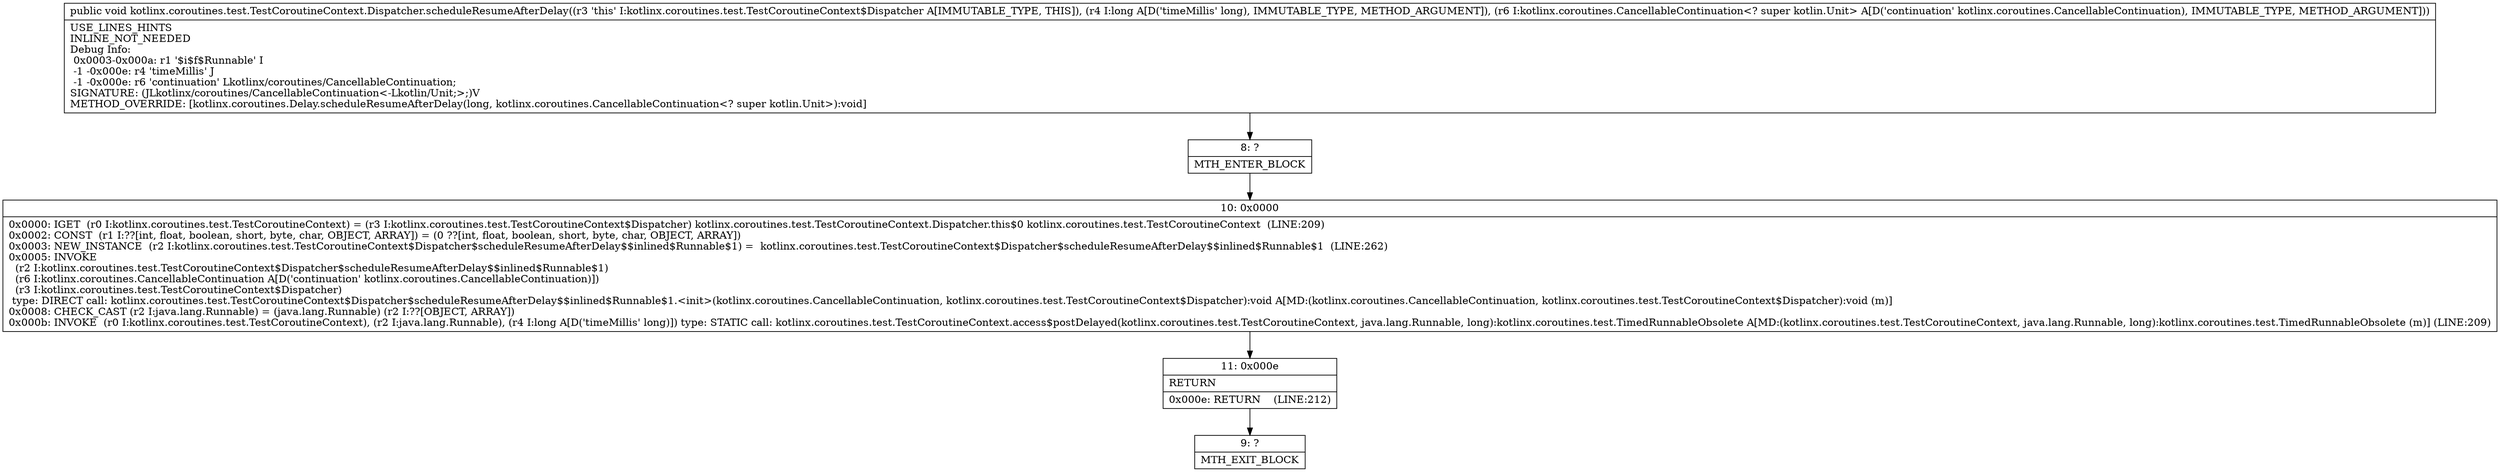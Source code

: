 digraph "CFG forkotlinx.coroutines.test.TestCoroutineContext.Dispatcher.scheduleResumeAfterDelay(JLkotlinx\/coroutines\/CancellableContinuation;)V" {
Node_8 [shape=record,label="{8\:\ ?|MTH_ENTER_BLOCK\l}"];
Node_10 [shape=record,label="{10\:\ 0x0000|0x0000: IGET  (r0 I:kotlinx.coroutines.test.TestCoroutineContext) = (r3 I:kotlinx.coroutines.test.TestCoroutineContext$Dispatcher) kotlinx.coroutines.test.TestCoroutineContext.Dispatcher.this$0 kotlinx.coroutines.test.TestCoroutineContext  (LINE:209)\l0x0002: CONST  (r1 I:??[int, float, boolean, short, byte, char, OBJECT, ARRAY]) = (0 ??[int, float, boolean, short, byte, char, OBJECT, ARRAY]) \l0x0003: NEW_INSTANCE  (r2 I:kotlinx.coroutines.test.TestCoroutineContext$Dispatcher$scheduleResumeAfterDelay$$inlined$Runnable$1) =  kotlinx.coroutines.test.TestCoroutineContext$Dispatcher$scheduleResumeAfterDelay$$inlined$Runnable$1  (LINE:262)\l0x0005: INVOKE  \l  (r2 I:kotlinx.coroutines.test.TestCoroutineContext$Dispatcher$scheduleResumeAfterDelay$$inlined$Runnable$1)\l  (r6 I:kotlinx.coroutines.CancellableContinuation A[D('continuation' kotlinx.coroutines.CancellableContinuation)])\l  (r3 I:kotlinx.coroutines.test.TestCoroutineContext$Dispatcher)\l type: DIRECT call: kotlinx.coroutines.test.TestCoroutineContext$Dispatcher$scheduleResumeAfterDelay$$inlined$Runnable$1.\<init\>(kotlinx.coroutines.CancellableContinuation, kotlinx.coroutines.test.TestCoroutineContext$Dispatcher):void A[MD:(kotlinx.coroutines.CancellableContinuation, kotlinx.coroutines.test.TestCoroutineContext$Dispatcher):void (m)]\l0x0008: CHECK_CAST (r2 I:java.lang.Runnable) = (java.lang.Runnable) (r2 I:??[OBJECT, ARRAY]) \l0x000b: INVOKE  (r0 I:kotlinx.coroutines.test.TestCoroutineContext), (r2 I:java.lang.Runnable), (r4 I:long A[D('timeMillis' long)]) type: STATIC call: kotlinx.coroutines.test.TestCoroutineContext.access$postDelayed(kotlinx.coroutines.test.TestCoroutineContext, java.lang.Runnable, long):kotlinx.coroutines.test.TimedRunnableObsolete A[MD:(kotlinx.coroutines.test.TestCoroutineContext, java.lang.Runnable, long):kotlinx.coroutines.test.TimedRunnableObsolete (m)] (LINE:209)\l}"];
Node_11 [shape=record,label="{11\:\ 0x000e|RETURN\l|0x000e: RETURN    (LINE:212)\l}"];
Node_9 [shape=record,label="{9\:\ ?|MTH_EXIT_BLOCK\l}"];
MethodNode[shape=record,label="{public void kotlinx.coroutines.test.TestCoroutineContext.Dispatcher.scheduleResumeAfterDelay((r3 'this' I:kotlinx.coroutines.test.TestCoroutineContext$Dispatcher A[IMMUTABLE_TYPE, THIS]), (r4 I:long A[D('timeMillis' long), IMMUTABLE_TYPE, METHOD_ARGUMENT]), (r6 I:kotlinx.coroutines.CancellableContinuation\<? super kotlin.Unit\> A[D('continuation' kotlinx.coroutines.CancellableContinuation), IMMUTABLE_TYPE, METHOD_ARGUMENT]))  | USE_LINES_HINTS\lINLINE_NOT_NEEDED\lDebug Info:\l  0x0003\-0x000a: r1 '$i$f$Runnable' I\l  \-1 \-0x000e: r4 'timeMillis' J\l  \-1 \-0x000e: r6 'continuation' Lkotlinx\/coroutines\/CancellableContinuation;\lSIGNATURE: (JLkotlinx\/coroutines\/CancellableContinuation\<\-Lkotlin\/Unit;\>;)V\lMETHOD_OVERRIDE: [kotlinx.coroutines.Delay.scheduleResumeAfterDelay(long, kotlinx.coroutines.CancellableContinuation\<? super kotlin.Unit\>):void]\l}"];
MethodNode -> Node_8;Node_8 -> Node_10;
Node_10 -> Node_11;
Node_11 -> Node_9;
}

